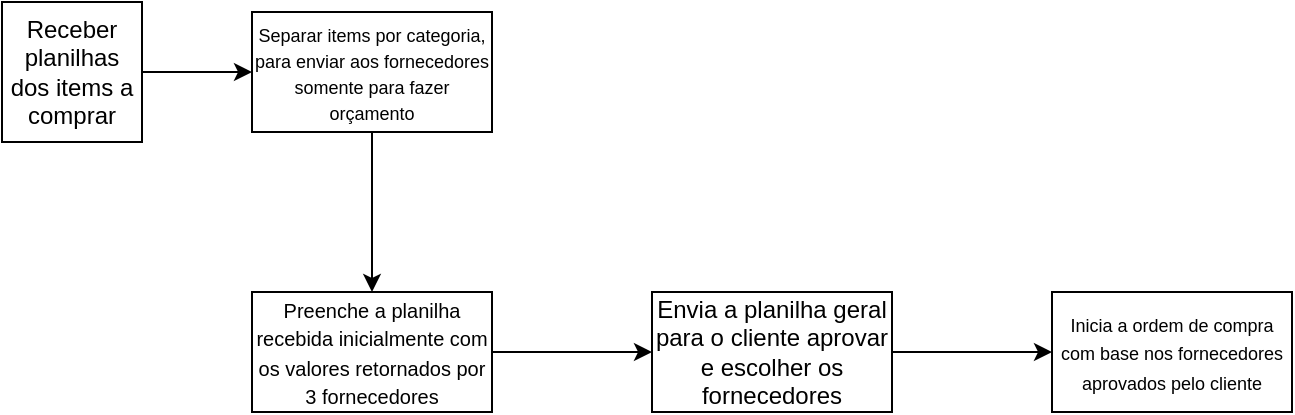 <mxfile version="27.0.3">
  <diagram name="Página-1" id="4oyPkkyo7OsAoRIQ7jRE">
    <mxGraphModel dx="971" dy="516" grid="1" gridSize="10" guides="1" tooltips="1" connect="1" arrows="1" fold="1" page="1" pageScale="1" pageWidth="827" pageHeight="1169" math="0" shadow="0">
      <root>
        <mxCell id="0" />
        <mxCell id="1" parent="0" />
        <mxCell id="Ell63-ouI8Wu7r9cupaq-3" value="" style="edgeStyle=orthogonalEdgeStyle;rounded=0;orthogonalLoop=1;jettySize=auto;html=1;" edge="1" parent="1" source="Ell63-ouI8Wu7r9cupaq-1" target="Ell63-ouI8Wu7r9cupaq-2">
          <mxGeometry relative="1" as="geometry" />
        </mxCell>
        <mxCell id="Ell63-ouI8Wu7r9cupaq-1" value="Receber planilhas dos items a comprar" style="whiteSpace=wrap;html=1;aspect=fixed;" vertex="1" parent="1">
          <mxGeometry x="30" y="30" width="70" height="70" as="geometry" />
        </mxCell>
        <mxCell id="Ell63-ouI8Wu7r9cupaq-5" value="" style="edgeStyle=orthogonalEdgeStyle;rounded=0;orthogonalLoop=1;jettySize=auto;html=1;" edge="1" parent="1" source="Ell63-ouI8Wu7r9cupaq-2" target="Ell63-ouI8Wu7r9cupaq-4">
          <mxGeometry relative="1" as="geometry" />
        </mxCell>
        <mxCell id="Ell63-ouI8Wu7r9cupaq-2" value="&lt;div style=&quot;line-height: 100%;&quot;&gt;&lt;font style=&quot;font-size: 9px;&quot;&gt;Separar items por categoria, para enviar aos fornecedores somente para fazer orçamento&lt;/font&gt;&lt;div&gt;&lt;/div&gt;&lt;/div&gt;" style="whiteSpace=wrap;html=1;" vertex="1" parent="1">
          <mxGeometry x="155" y="35" width="120" height="60" as="geometry" />
        </mxCell>
        <mxCell id="Ell63-ouI8Wu7r9cupaq-7" value="" style="edgeStyle=orthogonalEdgeStyle;rounded=0;orthogonalLoop=1;jettySize=auto;html=1;" edge="1" parent="1" source="Ell63-ouI8Wu7r9cupaq-4" target="Ell63-ouI8Wu7r9cupaq-6">
          <mxGeometry relative="1" as="geometry" />
        </mxCell>
        <mxCell id="Ell63-ouI8Wu7r9cupaq-4" value="&lt;font style=&quot;font-size: 10px;&quot;&gt;Preenche a planilha recebida inicialmente com os valores retornados por 3 fornecedores&lt;/font&gt;" style="whiteSpace=wrap;html=1;" vertex="1" parent="1">
          <mxGeometry x="155" y="175" width="120" height="60" as="geometry" />
        </mxCell>
        <mxCell id="Ell63-ouI8Wu7r9cupaq-9" value="" style="edgeStyle=orthogonalEdgeStyle;rounded=0;orthogonalLoop=1;jettySize=auto;html=1;" edge="1" parent="1" source="Ell63-ouI8Wu7r9cupaq-6" target="Ell63-ouI8Wu7r9cupaq-8">
          <mxGeometry relative="1" as="geometry" />
        </mxCell>
        <mxCell id="Ell63-ouI8Wu7r9cupaq-6" value="Envia a planilha geral para o cliente aprovar e escolher os fornecedores" style="whiteSpace=wrap;html=1;" vertex="1" parent="1">
          <mxGeometry x="355" y="175" width="120" height="60" as="geometry" />
        </mxCell>
        <mxCell id="Ell63-ouI8Wu7r9cupaq-8" value="&lt;font style=&quot;font-size: 9px;&quot;&gt;Inicia a ordem de compra com base nos fornecedores aprovados pelo cliente&lt;/font&gt;" style="whiteSpace=wrap;html=1;" vertex="1" parent="1">
          <mxGeometry x="555" y="175" width="120" height="60" as="geometry" />
        </mxCell>
      </root>
    </mxGraphModel>
  </diagram>
</mxfile>
